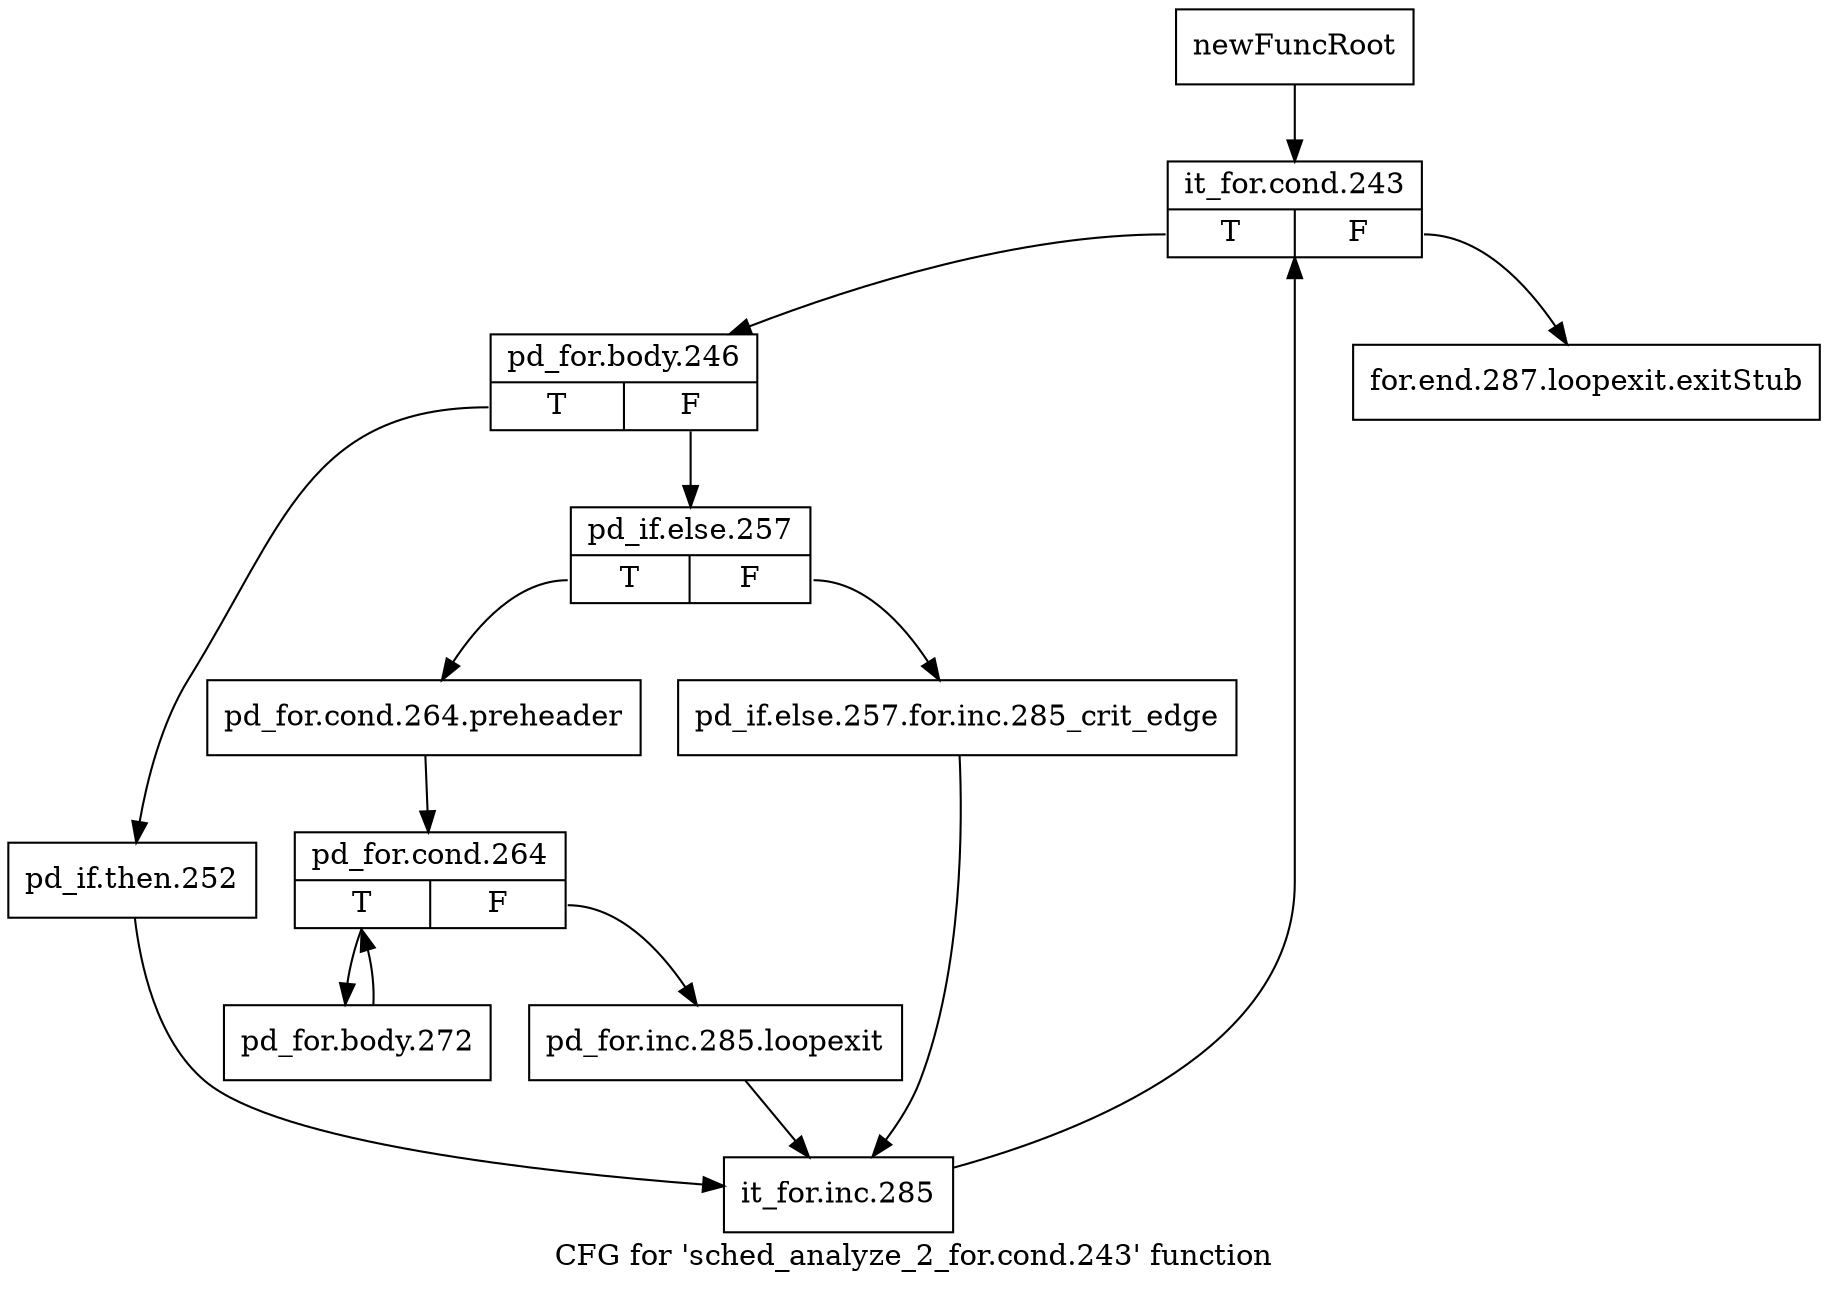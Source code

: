 digraph "CFG for 'sched_analyze_2_for.cond.243' function" {
	label="CFG for 'sched_analyze_2_for.cond.243' function";

	Node0xc14a320 [shape=record,label="{newFuncRoot}"];
	Node0xc14a320 -> Node0xc18f460;
	Node0xc18f410 [shape=record,label="{for.end.287.loopexit.exitStub}"];
	Node0xc18f460 [shape=record,label="{it_for.cond.243|{<s0>T|<s1>F}}"];
	Node0xc18f460:s0 -> Node0xc18f4b0;
	Node0xc18f460:s1 -> Node0xc18f410;
	Node0xc18f4b0 [shape=record,label="{pd_for.body.246|{<s0>T|<s1>F}}"];
	Node0xc18f4b0:s0 -> Node0xc18f6e0;
	Node0xc18f4b0:s1 -> Node0xc18f500;
	Node0xc18f500 [shape=record,label="{pd_if.else.257|{<s0>T|<s1>F}}"];
	Node0xc18f500:s0 -> Node0xc18f5a0;
	Node0xc18f500:s1 -> Node0xc18f550;
	Node0xc18f550 [shape=record,label="{pd_if.else.257.for.inc.285_crit_edge}"];
	Node0xc18f550 -> Node0xc18f730;
	Node0xc18f5a0 [shape=record,label="{pd_for.cond.264.preheader}"];
	Node0xc18f5a0 -> Node0xc18f5f0;
	Node0xc18f5f0 [shape=record,label="{pd_for.cond.264|{<s0>T|<s1>F}}"];
	Node0xc18f5f0:s0 -> Node0xc18f690;
	Node0xc18f5f0:s1 -> Node0xc18f640;
	Node0xc18f640 [shape=record,label="{pd_for.inc.285.loopexit}"];
	Node0xc18f640 -> Node0xc18f730;
	Node0xc18f690 [shape=record,label="{pd_for.body.272}"];
	Node0xc18f690 -> Node0xc18f5f0;
	Node0xc18f6e0 [shape=record,label="{pd_if.then.252}"];
	Node0xc18f6e0 -> Node0xc18f730;
	Node0xc18f730 [shape=record,label="{it_for.inc.285}"];
	Node0xc18f730 -> Node0xc18f460;
}
